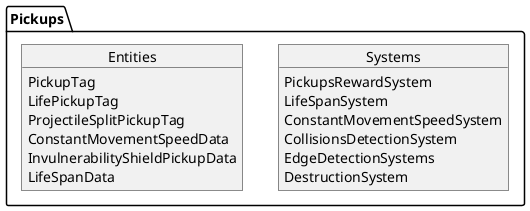 ﻿@startuml

package Pickups
{
    object Systems
    object Entities
}

Entities : PickupTag
Entities : LifePickupTag
Entities : ProjectileSplitPickupTag
Entities : ConstantMovementSpeedData
Entities : InvulnerabilityShieldPickupData
Entities : LifeSpanData

Systems : PickupsRewardSystem
Systems : LifeSpanSystem
Systems : ConstantMovementSpeedSystem
Systems : CollisionsDetectionSystem
Systems : EdgeDetectionSystems
Systems : DestructionSystem

@enduml